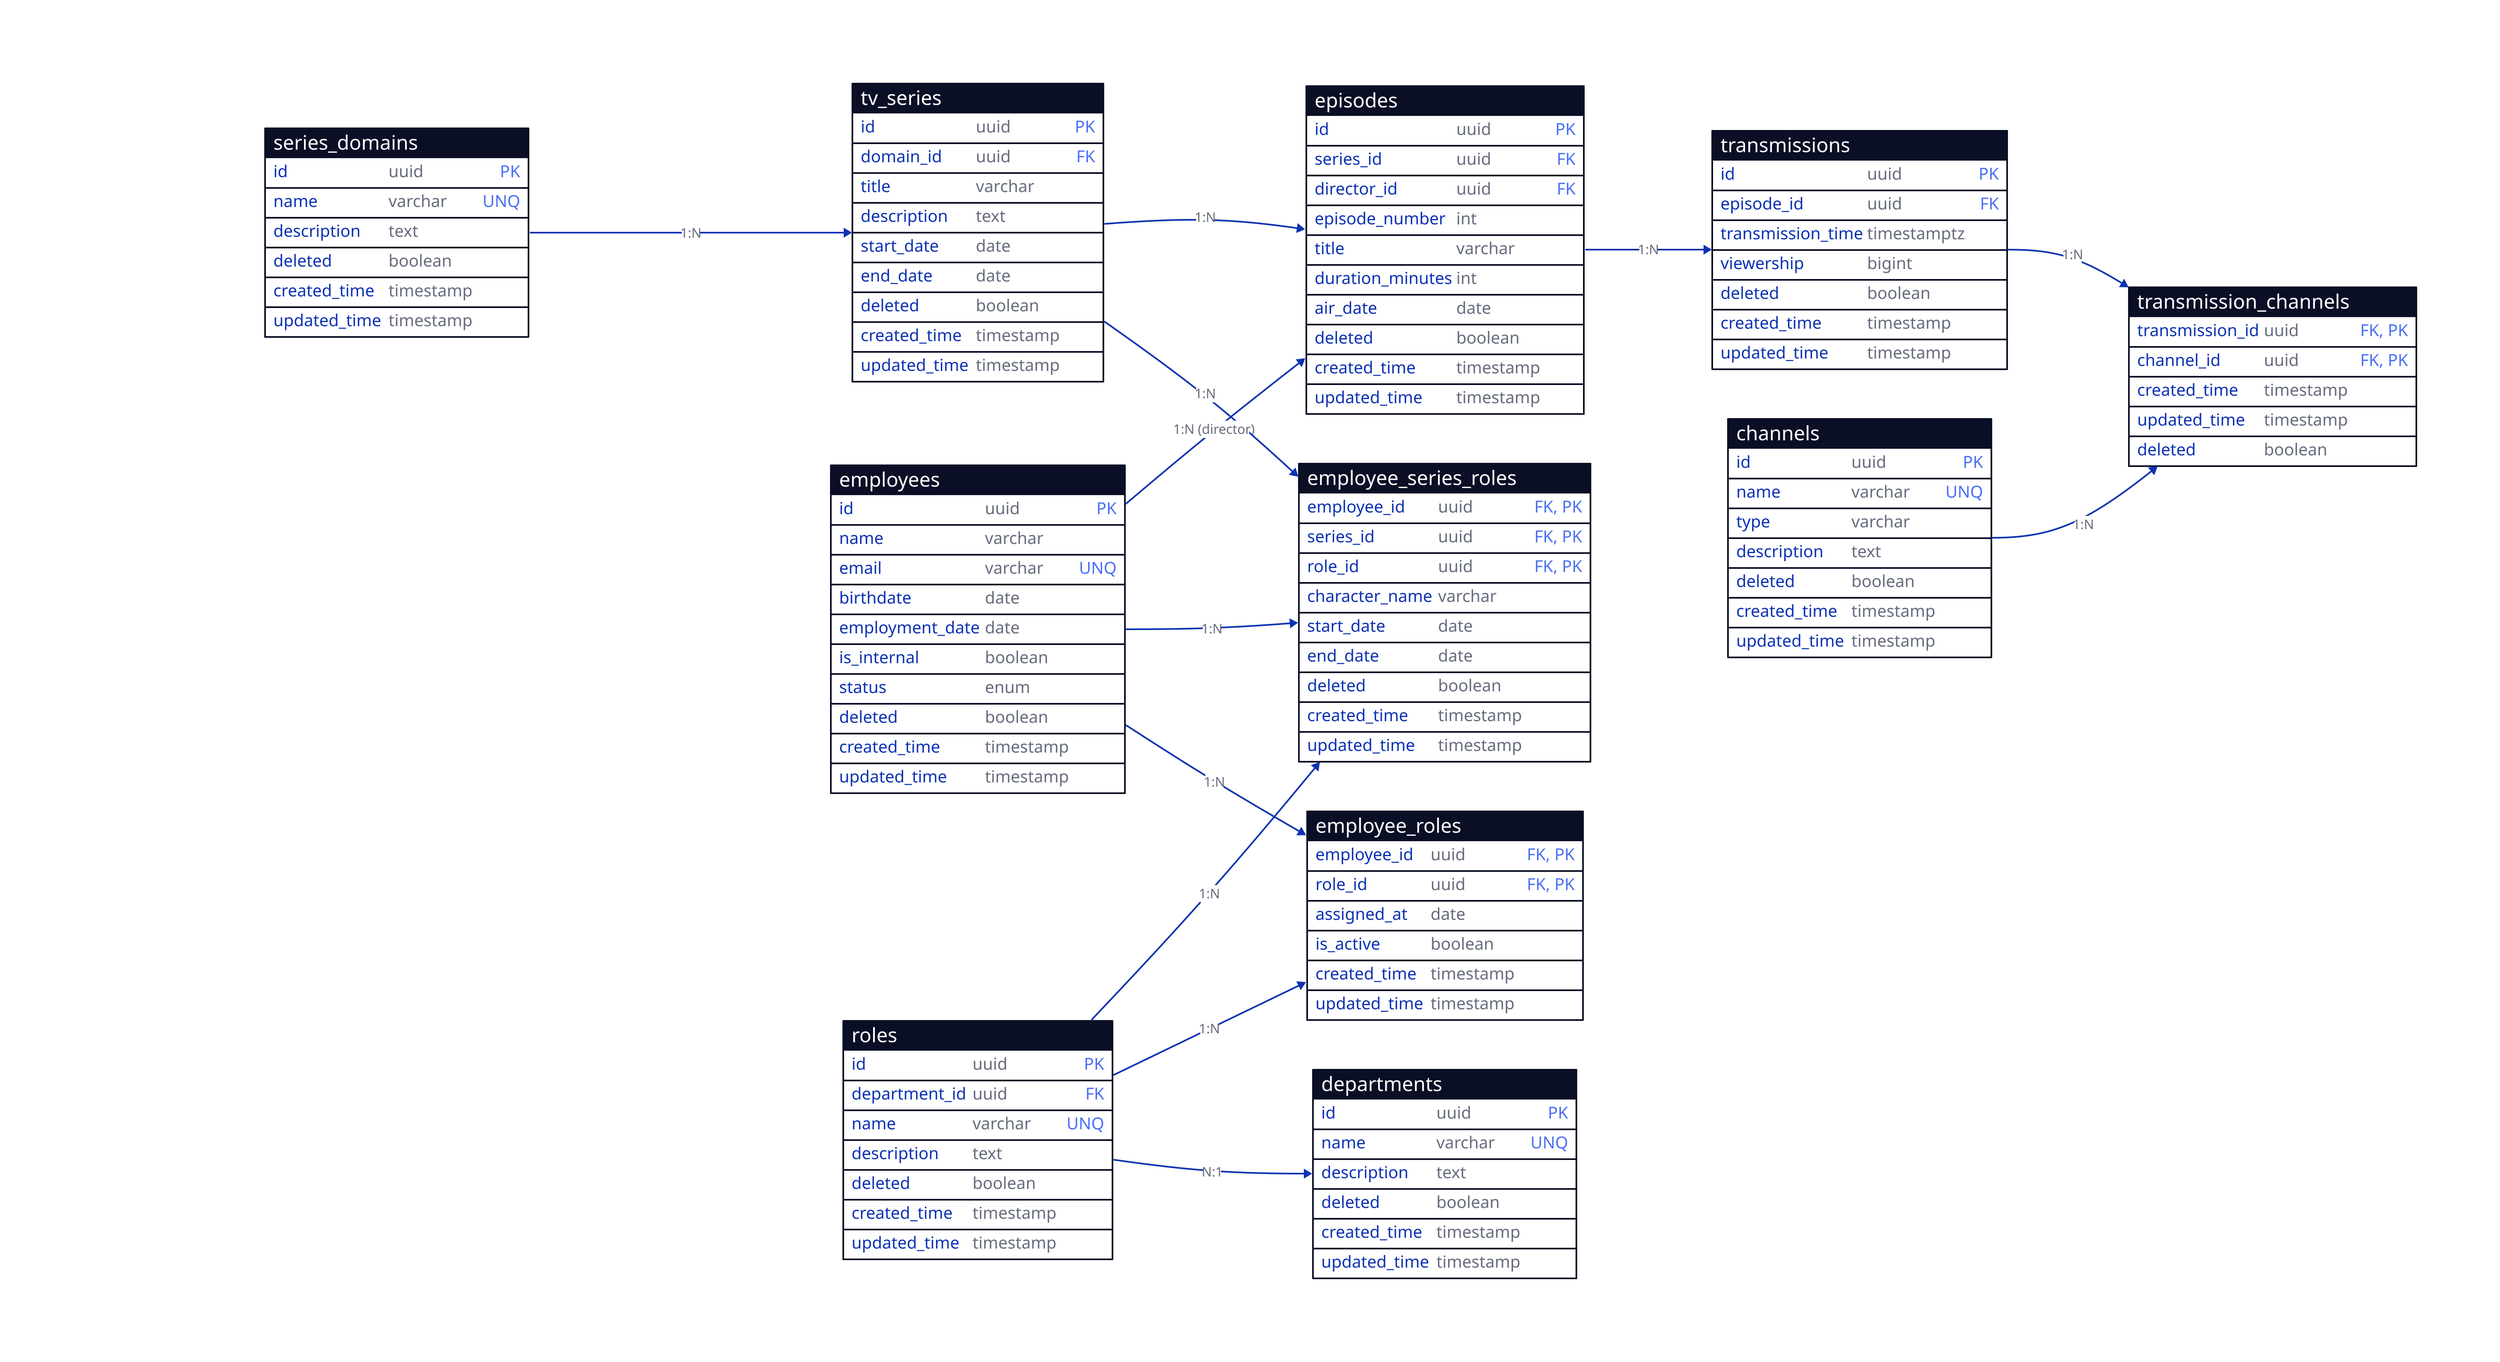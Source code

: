 direction: right

series_domains: {
  shape: sql_table
  id: uuid {constraint: primary_key}
  name: varchar {constraint: unique}
  description: text
  deleted: boolean
  created_time: timestamp
  updated_time: timestamp
}

tv_series: {
  shape: sql_table
  id: uuid {constraint: primary_key}
  domain_id: uuid {constraint: foreign_key}
  title: varchar
  description: text
  start_date: date
  end_date: date
  deleted: boolean
  created_time: timestamp
  updated_time: timestamp
}

episodes: {
  shape: sql_table
  id: uuid {constraint: primary_key}
  series_id: uuid {constraint: foreign_key}
  director_id: uuid {constraint: foreign_key}
  episode_number: int
  title: varchar
  duration_minutes: int
  air_date: date
  deleted: boolean
  created_time: timestamp
  updated_time: timestamp
}

transmissions: {
  shape: sql_table
  id: uuid {constraint: primary_key}
  episode_id: uuid {constraint: foreign_key}
  transmission_time: timestamptz
  viewership: bigint
  deleted: boolean
  created_time: timestamp
  updated_time: timestamp
}

channels: {
  shape: sql_table
  id: uuid {constraint: primary_key}
  name: varchar {constraint: unique}
  type: varchar
  description: text
  deleted: boolean
  created_time: timestamp
  updated_time: timestamp
}

transmission_channels: {
  shape: sql_table
  transmission_id: uuid {constraint: [foreign_key; primary_key]}
  channel_id: uuid {constraint: [foreign_key; primary_key]}
  created_time: timestamp
  updated_time: timestamp
  deleted: boolean
}

employees: {
  shape: sql_table
  id: uuid {constraint: primary_key}
  name: varchar
  email: varchar {constraint: unique}
  birthdate: date
  employment_date: date
  is_internal: boolean
  status: enum
  deleted: boolean
  created_time: timestamp
  updated_time: timestamp
}

roles: {
  shape: sql_table
  id: uuid {constraint: primary_key}
  department_id: uuid {constraint: foreign_key}
  name: varchar {constraint: unique}
  description: text
  deleted: boolean
  created_time: timestamp
  updated_time: timestamp
}

departments: {
  shape: sql_table
  id: uuid {constraint: primary_key}
  name: varchar {constraint: unique}
  description: text
  deleted: boolean
  created_time: timestamp
  updated_time: timestamp
}

employee_roles: {
  shape: sql_table
  employee_id: uuid {constraint: [foreign_key; primary_key]}
  role_id: uuid {constraint: [foreign_key; primary_key]}
  assigned_at: date
  is_active: boolean
  created_time: timestamp
  updated_time: timestamp
}

employee_series_roles: {
  shape: sql_table
  employee_id: uuid {constraint: [foreign_key; primary_key]}
  series_id: uuid {constraint: [foreign_key; primary_key]}
  role_id: uuid {constraint: [foreign_key; primary_key]}
  character_name: varchar
  start_date: date
  end_date: date
  deleted: boolean
  created_time: timestamp
  updated_time: timestamp
}

# Relationships with better styling
series_domains.id -> tv_series.domain_id: {
  label: "1:N"
  style.stroke-width: 2
}

tv_series.id -> episodes.series_id: {
  label: "1:N"
  style.stroke-width: 2
}

episodes.id -> transmissions.episode_id: {
  label: "1:N"
  style.stroke-width: 2
}

employees.id -> episodes.director_id: {
  label: "1:N (director)"
  style.stroke-width: 2
  style: dashed
}

tv_series.id -> employee_series_roles.series_id: {
  label: "1:N"
  style.stroke-width: 2
}

employees.id -> employee_series_roles.employee_id: {
  label: "1:N"
  style.stroke-width: 2
}

roles.id -> employee_series_roles.role_id: {
  label: "1:N"
  style.stroke-width: 2
}

employees.id -> employee_roles.employee_id: {
  label: "1:N"
  style.stroke-width: 2
}

roles.id -> employee_roles.role_id: {
  label: "1:N"
  style.stroke-width: 2
}

roles.department_id -> departments.id: {
  label: "N:1"
  style.stroke-width: 2
}

# New relationships for Channel and TransmissionChannel
transmissions.id -> transmission_channels.transmission_id: {
  label: "1:N"
  style.stroke-width: 2
}

channels.id -> transmission_channels.channel_id: {
  label: "1:N"
  style.stroke-width: 2
}

# Enhanced legend with better styling
legend: {
  style.font-size: 16
  shape: text
  style.fill: "#f7fafc"
  style.stroke: "#2d3748"
  style.stroke-width: 1
  style.border-radius: 8
  style.shadow: true
  label: |md
    ## 🎬 Database Relationship Diagram

    ### 1:N Relationships
    - **TVSeries → SeriesDomain**: N:1 – Each series belongs to one domain
    - **TVSeries → Episode**: 1:N – Each series has many episodes
    - **Episode → Transmission**: 1:N – Each episode can have multiple transmissions
    - **Role → Department**: N:1 – Each role belongs to one department
    - **Episode → Director (Employee)**: N:1 – Each episode has one director

    ### M:N Relationships (via linking tables)
    - **TVSeries ↔ Employee**: M:N – Through EmployeeSeriesRole (employees participate in series)
    - **Employee ↔ Role (company-wide)**: M:N – Through EmployeeRole (employees can have multiple roles)
    - **Transmission ↔ Channel**: M:N – Through TransmissionChannel (transmissions can be on multiple channels)
  |
}
